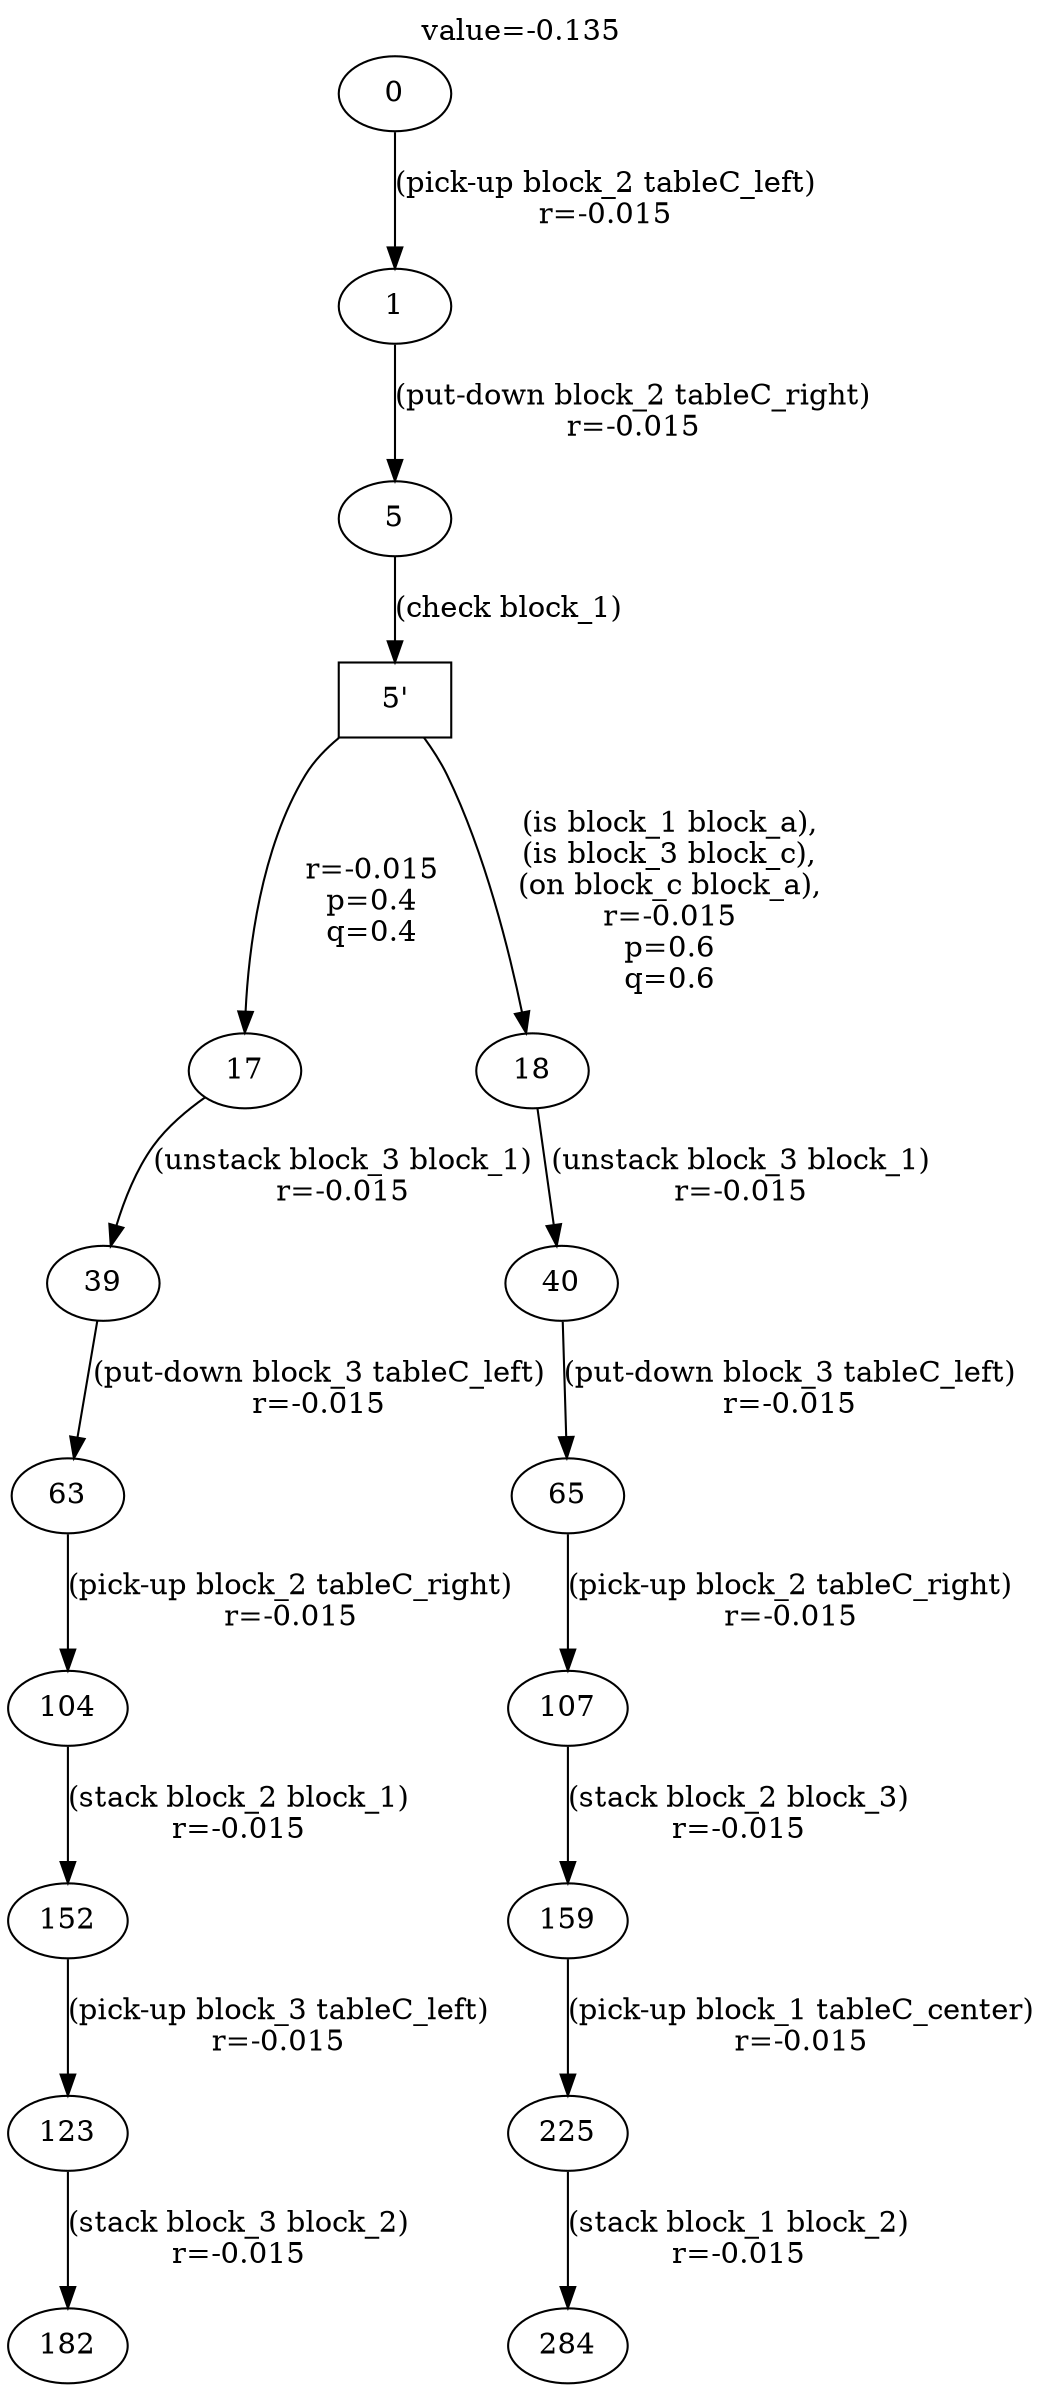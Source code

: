 digraph g{
label="value=-0.135"
labelloc=top
0->1 [ label="(pick-up block_2 tableC_left)
r=-0.015" ];
1->5 [ label="(put-down block_2 tableC_right)
r=-0.015" ];
"5'" [ shape=box ] ;
5->"5'" [ label="(check block_1)" ];
"5'"->17 [ label="
r=-0.015
p=0.4
q=0.4" ];
17->39 [ label="(unstack block_3 block_1)
r=-0.015" ];
39->63 [ label="(put-down block_3 tableC_left)
r=-0.015" ];
63->104 [ label="(pick-up block_2 tableC_right)
r=-0.015" ];
104->152 [ label="(stack block_2 block_1)
r=-0.015" ];
152->123 [ label="(pick-up block_3 tableC_left)
r=-0.015" ];
123->182 [ label="(stack block_3 block_2)
r=-0.015" ];
"5'"->18 [ label="
(is block_1 block_a),
(is block_3 block_c),
(on block_c block_a),
r=-0.015
p=0.6
q=0.6" ];
18->40 [ label="(unstack block_3 block_1)
r=-0.015" ];
40->65 [ label="(put-down block_3 tableC_left)
r=-0.015" ];
65->107 [ label="(pick-up block_2 tableC_right)
r=-0.015" ];
107->159 [ label="(stack block_2 block_3)
r=-0.015" ];
159->225 [ label="(pick-up block_1 tableC_center)
r=-0.015" ];
225->284 [ label="(stack block_1 block_2)
r=-0.015" ];
}
